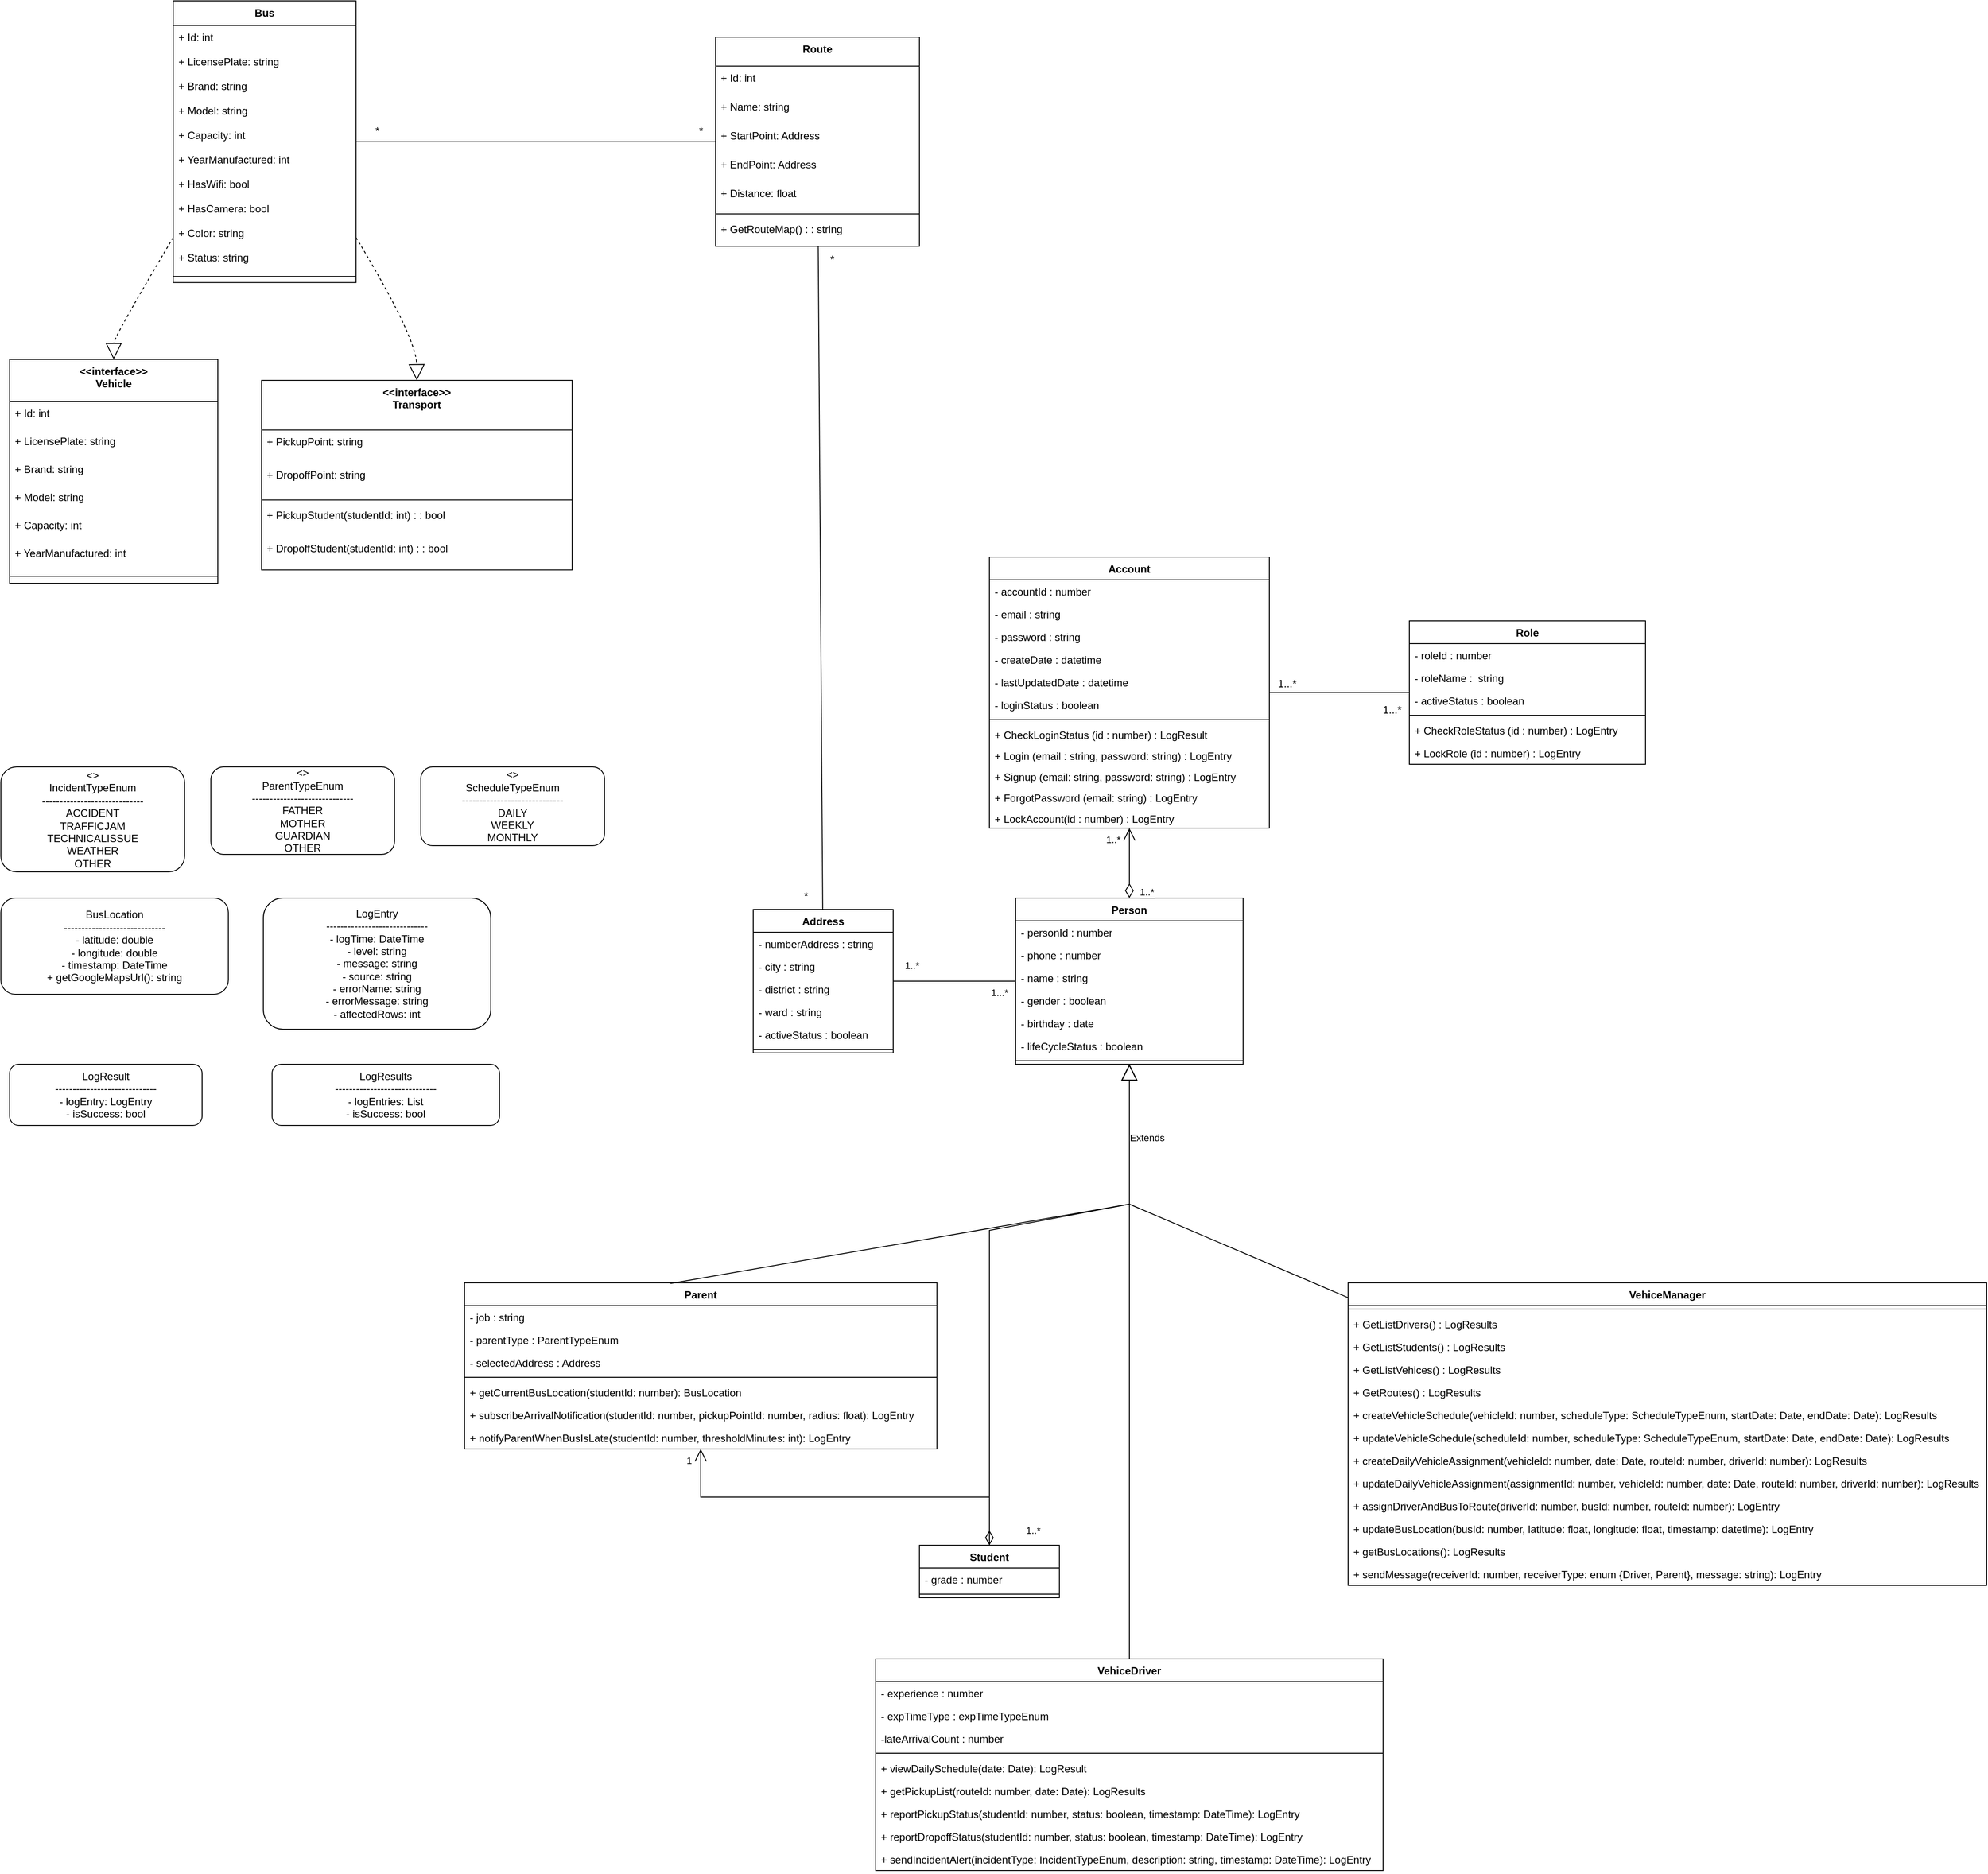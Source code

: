 <mxfile version="28.1.2">
  <diagram name="Page-1" id="UenkUTMgp4nRtJ9sle0r">
    <mxGraphModel dx="3281" dy="2568" grid="1" gridSize="10" guides="1" tooltips="1" connect="1" arrows="1" fold="1" page="1" pageScale="1" pageWidth="850" pageHeight="1100" math="0" shadow="0">
      <root>
        <mxCell id="0" />
        <mxCell id="1" parent="0" />
        <mxCell id="ZYyu86cMNYjdMdTjQygq-1" value="Account" style="swimlane;fontStyle=1;align=center;verticalAlign=top;childLayout=stackLayout;horizontal=1;startSize=26;horizontalStack=0;resizeParent=1;resizeParentMax=0;resizeLast=0;collapsible=1;marginBottom=0;whiteSpace=wrap;html=1;" vertex="1" parent="1">
          <mxGeometry x="440" y="-30" width="320" height="310" as="geometry" />
        </mxCell>
        <mxCell id="ZYyu86cMNYjdMdTjQygq-69" value="- accountId : number" style="text;strokeColor=none;fillColor=none;align=left;verticalAlign=top;spacingLeft=4;spacingRight=4;overflow=hidden;rotatable=0;points=[[0,0.5],[1,0.5]];portConstraint=eastwest;whiteSpace=wrap;html=1;" vertex="1" parent="ZYyu86cMNYjdMdTjQygq-1">
          <mxGeometry y="26" width="320" height="26" as="geometry" />
        </mxCell>
        <mxCell id="ZYyu86cMNYjdMdTjQygq-2" value="- email : string" style="text;strokeColor=none;fillColor=none;align=left;verticalAlign=top;spacingLeft=4;spacingRight=4;overflow=hidden;rotatable=0;points=[[0,0.5],[1,0.5]];portConstraint=eastwest;whiteSpace=wrap;html=1;" vertex="1" parent="ZYyu86cMNYjdMdTjQygq-1">
          <mxGeometry y="52" width="320" height="26" as="geometry" />
        </mxCell>
        <mxCell id="ZYyu86cMNYjdMdTjQygq-65" value="- password : string" style="text;strokeColor=none;fillColor=none;align=left;verticalAlign=top;spacingLeft=4;spacingRight=4;overflow=hidden;rotatable=0;points=[[0,0.5],[1,0.5]];portConstraint=eastwest;whiteSpace=wrap;html=1;" vertex="1" parent="ZYyu86cMNYjdMdTjQygq-1">
          <mxGeometry y="78" width="320" height="26" as="geometry" />
        </mxCell>
        <mxCell id="ZYyu86cMNYjdMdTjQygq-64" value="- createDate : datetime" style="text;strokeColor=none;fillColor=none;align=left;verticalAlign=top;spacingLeft=4;spacingRight=4;overflow=hidden;rotatable=0;points=[[0,0.5],[1,0.5]];portConstraint=eastwest;whiteSpace=wrap;html=1;" vertex="1" parent="ZYyu86cMNYjdMdTjQygq-1">
          <mxGeometry y="104" width="320" height="26" as="geometry" />
        </mxCell>
        <mxCell id="ZYyu86cMNYjdMdTjQygq-66" value="- lastUpdatedDate : datetime" style="text;strokeColor=none;fillColor=none;align=left;verticalAlign=top;spacingLeft=4;spacingRight=4;overflow=hidden;rotatable=0;points=[[0,0.5],[1,0.5]];portConstraint=eastwest;whiteSpace=wrap;html=1;" vertex="1" parent="ZYyu86cMNYjdMdTjQygq-1">
          <mxGeometry y="130" width="320" height="26" as="geometry" />
        </mxCell>
        <mxCell id="ZYyu86cMNYjdMdTjQygq-85" value="- loginStatus : boolean" style="text;strokeColor=none;fillColor=none;align=left;verticalAlign=top;spacingLeft=4;spacingRight=4;overflow=hidden;rotatable=0;points=[[0,0.5],[1,0.5]];portConstraint=eastwest;whiteSpace=wrap;html=1;" vertex="1" parent="ZYyu86cMNYjdMdTjQygq-1">
          <mxGeometry y="156" width="320" height="26" as="geometry" />
        </mxCell>
        <mxCell id="ZYyu86cMNYjdMdTjQygq-3" value="" style="line;strokeWidth=1;fillColor=none;align=left;verticalAlign=middle;spacingTop=-1;spacingLeft=3;spacingRight=3;rotatable=0;labelPosition=right;points=[];portConstraint=eastwest;strokeColor=inherit;" vertex="1" parent="ZYyu86cMNYjdMdTjQygq-1">
          <mxGeometry y="182" width="320" height="8" as="geometry" />
        </mxCell>
        <mxCell id="ZYyu86cMNYjdMdTjQygq-71" value="+ CheckLoginStatus (id : number) : LogResult" style="text;strokeColor=none;fillColor=none;align=left;verticalAlign=top;spacingLeft=4;spacingRight=4;overflow=hidden;rotatable=0;points=[[0,0.5],[1,0.5]];portConstraint=eastwest;whiteSpace=wrap;html=1;" vertex="1" parent="ZYyu86cMNYjdMdTjQygq-1">
          <mxGeometry y="190" width="320" height="24" as="geometry" />
        </mxCell>
        <mxCell id="ZYyu86cMNYjdMdTjQygq-89" value="+ Login (email : string, password: string) : LogEntry" style="text;strokeColor=none;fillColor=none;align=left;verticalAlign=top;spacingLeft=4;spacingRight=4;overflow=hidden;rotatable=0;points=[[0,0.5],[1,0.5]];portConstraint=eastwest;whiteSpace=wrap;html=1;" vertex="1" parent="ZYyu86cMNYjdMdTjQygq-1">
          <mxGeometry y="214" width="320" height="24" as="geometry" />
        </mxCell>
        <mxCell id="ZYyu86cMNYjdMdTjQygq-91" value="+ Signup (email: string, password: string) : LogEntry" style="text;strokeColor=none;fillColor=none;align=left;verticalAlign=top;spacingLeft=4;spacingRight=4;overflow=hidden;rotatable=0;points=[[0,0.5],[1,0.5]];portConstraint=eastwest;whiteSpace=wrap;html=1;" vertex="1" parent="ZYyu86cMNYjdMdTjQygq-1">
          <mxGeometry y="238" width="320" height="24" as="geometry" />
        </mxCell>
        <mxCell id="ZYyu86cMNYjdMdTjQygq-90" value="+ ForgotPassword (email: string) : LogEntry" style="text;strokeColor=none;fillColor=none;align=left;verticalAlign=top;spacingLeft=4;spacingRight=4;overflow=hidden;rotatable=0;points=[[0,0.5],[1,0.5]];portConstraint=eastwest;whiteSpace=wrap;html=1;" vertex="1" parent="ZYyu86cMNYjdMdTjQygq-1">
          <mxGeometry y="262" width="320" height="24" as="geometry" />
        </mxCell>
        <mxCell id="ZYyu86cMNYjdMdTjQygq-93" value="+ LockAccount(id : number) : LogEntry" style="text;strokeColor=none;fillColor=none;align=left;verticalAlign=top;spacingLeft=4;spacingRight=4;overflow=hidden;rotatable=0;points=[[0,0.5],[1,0.5]];portConstraint=eastwest;whiteSpace=wrap;html=1;" vertex="1" parent="ZYyu86cMNYjdMdTjQygq-1">
          <mxGeometry y="286" width="320" height="24" as="geometry" />
        </mxCell>
        <mxCell id="ZYyu86cMNYjdMdTjQygq-5" value="Person" style="swimlane;fontStyle=1;align=center;verticalAlign=top;childLayout=stackLayout;horizontal=1;startSize=26;horizontalStack=0;resizeParent=1;resizeParentMax=0;resizeLast=0;collapsible=1;marginBottom=0;whiteSpace=wrap;html=1;" vertex="1" parent="1">
          <mxGeometry x="470" y="360" width="260" height="190" as="geometry" />
        </mxCell>
        <mxCell id="ZYyu86cMNYjdMdTjQygq-6" value="- personId : number" style="text;strokeColor=none;fillColor=none;align=left;verticalAlign=top;spacingLeft=4;spacingRight=4;overflow=hidden;rotatable=0;points=[[0,0.5],[1,0.5]];portConstraint=eastwest;whiteSpace=wrap;html=1;" vertex="1" parent="ZYyu86cMNYjdMdTjQygq-5">
          <mxGeometry y="26" width="260" height="26" as="geometry" />
        </mxCell>
        <mxCell id="ZYyu86cMNYjdMdTjQygq-76" value="- phone : number" style="text;strokeColor=none;fillColor=none;align=left;verticalAlign=top;spacingLeft=4;spacingRight=4;overflow=hidden;rotatable=0;points=[[0,0.5],[1,0.5]];portConstraint=eastwest;whiteSpace=wrap;html=1;" vertex="1" parent="ZYyu86cMNYjdMdTjQygq-5">
          <mxGeometry y="52" width="260" height="26" as="geometry" />
        </mxCell>
        <mxCell id="ZYyu86cMNYjdMdTjQygq-75" value="- name : string" style="text;strokeColor=none;fillColor=none;align=left;verticalAlign=top;spacingLeft=4;spacingRight=4;overflow=hidden;rotatable=0;points=[[0,0.5],[1,0.5]];portConstraint=eastwest;whiteSpace=wrap;html=1;" vertex="1" parent="ZYyu86cMNYjdMdTjQygq-5">
          <mxGeometry y="78" width="260" height="26" as="geometry" />
        </mxCell>
        <mxCell id="ZYyu86cMNYjdMdTjQygq-73" value="- gender : boolean" style="text;strokeColor=none;fillColor=none;align=left;verticalAlign=top;spacingLeft=4;spacingRight=4;overflow=hidden;rotatable=0;points=[[0,0.5],[1,0.5]];portConstraint=eastwest;whiteSpace=wrap;html=1;" vertex="1" parent="ZYyu86cMNYjdMdTjQygq-5">
          <mxGeometry y="104" width="260" height="26" as="geometry" />
        </mxCell>
        <mxCell id="ZYyu86cMNYjdMdTjQygq-84" value="- birthday : date" style="text;strokeColor=none;fillColor=none;align=left;verticalAlign=top;spacingLeft=4;spacingRight=4;overflow=hidden;rotatable=0;points=[[0,0.5],[1,0.5]];portConstraint=eastwest;whiteSpace=wrap;html=1;" vertex="1" parent="ZYyu86cMNYjdMdTjQygq-5">
          <mxGeometry y="130" width="260" height="26" as="geometry" />
        </mxCell>
        <mxCell id="ZYyu86cMNYjdMdTjQygq-83" value="- lifeCycleStatus : boolean" style="text;strokeColor=none;fillColor=none;align=left;verticalAlign=top;spacingLeft=4;spacingRight=4;overflow=hidden;rotatable=0;points=[[0,0.5],[1,0.5]];portConstraint=eastwest;whiteSpace=wrap;html=1;" vertex="1" parent="ZYyu86cMNYjdMdTjQygq-5">
          <mxGeometry y="156" width="260" height="26" as="geometry" />
        </mxCell>
        <mxCell id="ZYyu86cMNYjdMdTjQygq-7" value="" style="line;strokeWidth=1;fillColor=none;align=left;verticalAlign=middle;spacingTop=-1;spacingLeft=3;spacingRight=3;rotatable=0;labelPosition=right;points=[];portConstraint=eastwest;strokeColor=inherit;" vertex="1" parent="ZYyu86cMNYjdMdTjQygq-5">
          <mxGeometry y="182" width="260" height="8" as="geometry" />
        </mxCell>
        <mxCell id="ZYyu86cMNYjdMdTjQygq-9" value="VehiceManager" style="swimlane;fontStyle=1;align=center;verticalAlign=top;childLayout=stackLayout;horizontal=1;startSize=26;horizontalStack=0;resizeParent=1;resizeParentMax=0;resizeLast=0;collapsible=1;marginBottom=0;whiteSpace=wrap;html=1;" vertex="1" parent="1">
          <mxGeometry x="850" y="800" width="730" height="346" as="geometry" />
        </mxCell>
        <mxCell id="ZYyu86cMNYjdMdTjQygq-11" value="" style="line;strokeWidth=1;fillColor=none;align=left;verticalAlign=middle;spacingTop=-1;spacingLeft=3;spacingRight=3;rotatable=0;labelPosition=right;points=[];portConstraint=eastwest;strokeColor=inherit;" vertex="1" parent="ZYyu86cMNYjdMdTjQygq-9">
          <mxGeometry y="26" width="730" height="8" as="geometry" />
        </mxCell>
        <mxCell id="ZYyu86cMNYjdMdTjQygq-150" value="+ GetListDrivers() : LogResults" style="text;strokeColor=none;fillColor=none;align=left;verticalAlign=top;spacingLeft=4;spacingRight=4;overflow=hidden;rotatable=0;points=[[0,0.5],[1,0.5]];portConstraint=eastwest;whiteSpace=wrap;html=1;" vertex="1" parent="ZYyu86cMNYjdMdTjQygq-9">
          <mxGeometry y="34" width="730" height="26" as="geometry" />
        </mxCell>
        <mxCell id="ZYyu86cMNYjdMdTjQygq-12" value="+ GetListStudents() : LogResults" style="text;strokeColor=none;fillColor=none;align=left;verticalAlign=top;spacingLeft=4;spacingRight=4;overflow=hidden;rotatable=0;points=[[0,0.5],[1,0.5]];portConstraint=eastwest;whiteSpace=wrap;html=1;" vertex="1" parent="ZYyu86cMNYjdMdTjQygq-9">
          <mxGeometry y="60" width="730" height="26" as="geometry" />
        </mxCell>
        <mxCell id="ZYyu86cMNYjdMdTjQygq-149" value="+ GetListVehices() : LogResults" style="text;strokeColor=none;fillColor=none;align=left;verticalAlign=top;spacingLeft=4;spacingRight=4;overflow=hidden;rotatable=0;points=[[0,0.5],[1,0.5]];portConstraint=eastwest;whiteSpace=wrap;html=1;" vertex="1" parent="ZYyu86cMNYjdMdTjQygq-9">
          <mxGeometry y="86" width="730" height="26" as="geometry" />
        </mxCell>
        <mxCell id="ZYyu86cMNYjdMdTjQygq-148" value="+ GetRoutes() : LogResults" style="text;strokeColor=none;fillColor=none;align=left;verticalAlign=top;spacingLeft=4;spacingRight=4;overflow=hidden;rotatable=0;points=[[0,0.5],[1,0.5]];portConstraint=eastwest;whiteSpace=wrap;html=1;" vertex="1" parent="ZYyu86cMNYjdMdTjQygq-9">
          <mxGeometry y="112" width="730" height="26" as="geometry" />
        </mxCell>
        <mxCell id="ZYyu86cMNYjdMdTjQygq-147" value="+ createVehicleSchedule(vehicleId: number, scheduleType: ScheduleTypeEnum, startDate: Date, endDate: Date): LogResults" style="text;strokeColor=none;fillColor=none;align=left;verticalAlign=top;spacingLeft=4;spacingRight=4;overflow=hidden;rotatable=0;points=[[0,0.5],[1,0.5]];portConstraint=eastwest;whiteSpace=wrap;html=1;" vertex="1" parent="ZYyu86cMNYjdMdTjQygq-9">
          <mxGeometry y="138" width="730" height="26" as="geometry" />
        </mxCell>
        <mxCell id="ZYyu86cMNYjdMdTjQygq-146" value="+ updateVehicleSchedule(scheduleId: number, scheduleType: ScheduleTypeEnum, startDate: Date, endDate: Date): LogResults" style="text;strokeColor=none;fillColor=none;align=left;verticalAlign=top;spacingLeft=4;spacingRight=4;overflow=hidden;rotatable=0;points=[[0,0.5],[1,0.5]];portConstraint=eastwest;whiteSpace=wrap;html=1;" vertex="1" parent="ZYyu86cMNYjdMdTjQygq-9">
          <mxGeometry y="164" width="730" height="26" as="geometry" />
        </mxCell>
        <mxCell id="ZYyu86cMNYjdMdTjQygq-160" value="+ createDailyVehicleAssignment(vehicleId: number, date: Date, routeId: number, driverId: number): LogResults" style="text;strokeColor=none;fillColor=none;align=left;verticalAlign=top;spacingLeft=4;spacingRight=4;overflow=hidden;rotatable=0;points=[[0,0.5],[1,0.5]];portConstraint=eastwest;whiteSpace=wrap;html=1;" vertex="1" parent="ZYyu86cMNYjdMdTjQygq-9">
          <mxGeometry y="190" width="730" height="26" as="geometry" />
        </mxCell>
        <mxCell id="ZYyu86cMNYjdMdTjQygq-159" value="+ updateDailyVehicleAssignment(assignmentId: number, vehicleId: number, date: Date, routeId: number, driverId: number): LogResults" style="text;strokeColor=none;fillColor=none;align=left;verticalAlign=top;spacingLeft=4;spacingRight=4;overflow=hidden;rotatable=0;points=[[0,0.5],[1,0.5]];portConstraint=eastwest;whiteSpace=wrap;html=1;" vertex="1" parent="ZYyu86cMNYjdMdTjQygq-9">
          <mxGeometry y="216" width="730" height="26" as="geometry" />
        </mxCell>
        <mxCell id="ZYyu86cMNYjdMdTjQygq-145" value="+ assignDriverAndBusToRoute(driverId: number, busId: number, routeId: number): LogEntry" style="text;strokeColor=none;fillColor=none;align=left;verticalAlign=top;spacingLeft=4;spacingRight=4;overflow=hidden;rotatable=0;points=[[0,0.5],[1,0.5]];portConstraint=eastwest;whiteSpace=wrap;html=1;" vertex="1" parent="ZYyu86cMNYjdMdTjQygq-9">
          <mxGeometry y="242" width="730" height="26" as="geometry" />
        </mxCell>
        <mxCell id="ZYyu86cMNYjdMdTjQygq-144" value="+ updateBusLocation(busId: number, latitude: float, longitude: float, timestamp: datetime): LogEntry" style="text;strokeColor=none;fillColor=none;align=left;verticalAlign=top;spacingLeft=4;spacingRight=4;overflow=hidden;rotatable=0;points=[[0,0.5],[1,0.5]];portConstraint=eastwest;whiteSpace=wrap;html=1;" vertex="1" parent="ZYyu86cMNYjdMdTjQygq-9">
          <mxGeometry y="268" width="730" height="26" as="geometry" />
        </mxCell>
        <mxCell id="ZYyu86cMNYjdMdTjQygq-143" value="+ getBusLocations(): LogResults" style="text;strokeColor=none;fillColor=none;align=left;verticalAlign=top;spacingLeft=4;spacingRight=4;overflow=hidden;rotatable=0;points=[[0,0.5],[1,0.5]];portConstraint=eastwest;whiteSpace=wrap;html=1;" vertex="1" parent="ZYyu86cMNYjdMdTjQygq-9">
          <mxGeometry y="294" width="730" height="26" as="geometry" />
        </mxCell>
        <mxCell id="ZYyu86cMNYjdMdTjQygq-142" value="+ sendMessage(receiverId: number, receiverType: enum {Driver, Parent}, message: string): LogEntry" style="text;strokeColor=none;fillColor=none;align=left;verticalAlign=top;spacingLeft=4;spacingRight=4;overflow=hidden;rotatable=0;points=[[0,0.5],[1,0.5]];portConstraint=eastwest;whiteSpace=wrap;html=1;" vertex="1" parent="ZYyu86cMNYjdMdTjQygq-9">
          <mxGeometry y="320" width="730" height="26" as="geometry" />
        </mxCell>
        <mxCell id="ZYyu86cMNYjdMdTjQygq-13" value="VehiceDriver" style="swimlane;fontStyle=1;align=center;verticalAlign=top;childLayout=stackLayout;horizontal=1;startSize=26;horizontalStack=0;resizeParent=1;resizeParentMax=0;resizeLast=0;collapsible=1;marginBottom=0;whiteSpace=wrap;html=1;" vertex="1" parent="1">
          <mxGeometry x="310" y="1230" width="580" height="242" as="geometry" />
        </mxCell>
        <mxCell id="ZYyu86cMNYjdMdTjQygq-14" value="- experience : number" style="text;strokeColor=none;fillColor=none;align=left;verticalAlign=top;spacingLeft=4;spacingRight=4;overflow=hidden;rotatable=0;points=[[0,0.5],[1,0.5]];portConstraint=eastwest;whiteSpace=wrap;html=1;" vertex="1" parent="ZYyu86cMNYjdMdTjQygq-13">
          <mxGeometry y="26" width="580" height="26" as="geometry" />
        </mxCell>
        <mxCell id="ZYyu86cMNYjdMdTjQygq-153" value="- expTimeType : expTimeTypeEnum" style="text;strokeColor=none;fillColor=none;align=left;verticalAlign=top;spacingLeft=4;spacingRight=4;overflow=hidden;rotatable=0;points=[[0,0.5],[1,0.5]];portConstraint=eastwest;whiteSpace=wrap;html=1;" vertex="1" parent="ZYyu86cMNYjdMdTjQygq-13">
          <mxGeometry y="52" width="580" height="26" as="geometry" />
        </mxCell>
        <mxCell id="ZYyu86cMNYjdMdTjQygq-154" value="-lateArrivalCount : number&amp;nbsp;" style="text;strokeColor=none;fillColor=none;align=left;verticalAlign=top;spacingLeft=4;spacingRight=4;overflow=hidden;rotatable=0;points=[[0,0.5],[1,0.5]];portConstraint=eastwest;whiteSpace=wrap;html=1;" vertex="1" parent="ZYyu86cMNYjdMdTjQygq-13">
          <mxGeometry y="78" width="580" height="26" as="geometry" />
        </mxCell>
        <mxCell id="ZYyu86cMNYjdMdTjQygq-15" value="" style="line;strokeWidth=1;fillColor=none;align=left;verticalAlign=middle;spacingTop=-1;spacingLeft=3;spacingRight=3;rotatable=0;labelPosition=right;points=[];portConstraint=eastwest;strokeColor=inherit;" vertex="1" parent="ZYyu86cMNYjdMdTjQygq-13">
          <mxGeometry y="104" width="580" height="8" as="geometry" />
        </mxCell>
        <mxCell id="ZYyu86cMNYjdMdTjQygq-16" value="+ viewDailySchedule(date: Date): LogResult" style="text;strokeColor=none;fillColor=none;align=left;verticalAlign=top;spacingLeft=4;spacingRight=4;overflow=hidden;rotatable=0;points=[[0,0.5],[1,0.5]];portConstraint=eastwest;whiteSpace=wrap;html=1;" vertex="1" parent="ZYyu86cMNYjdMdTjQygq-13">
          <mxGeometry y="112" width="580" height="26" as="geometry" />
        </mxCell>
        <mxCell id="ZYyu86cMNYjdMdTjQygq-158" value="+ getPickupList(routeId: number, date: Date): LogResults" style="text;strokeColor=none;fillColor=none;align=left;verticalAlign=top;spacingLeft=4;spacingRight=4;overflow=hidden;rotatable=0;points=[[0,0.5],[1,0.5]];portConstraint=eastwest;whiteSpace=wrap;html=1;" vertex="1" parent="ZYyu86cMNYjdMdTjQygq-13">
          <mxGeometry y="138" width="580" height="26" as="geometry" />
        </mxCell>
        <mxCell id="ZYyu86cMNYjdMdTjQygq-157" value="+ reportPickupStatus(studentId: number, status: boolean, timestamp: DateTime): LogEntry" style="text;strokeColor=none;fillColor=none;align=left;verticalAlign=top;spacingLeft=4;spacingRight=4;overflow=hidden;rotatable=0;points=[[0,0.5],[1,0.5]];portConstraint=eastwest;whiteSpace=wrap;html=1;" vertex="1" parent="ZYyu86cMNYjdMdTjQygq-13">
          <mxGeometry y="164" width="580" height="26" as="geometry" />
        </mxCell>
        <mxCell id="ZYyu86cMNYjdMdTjQygq-156" value="+ reportDropoffStatus(studentId: number, status: boolean, timestamp: DateTime): LogEntry" style="text;strokeColor=none;fillColor=none;align=left;verticalAlign=top;spacingLeft=4;spacingRight=4;overflow=hidden;rotatable=0;points=[[0,0.5],[1,0.5]];portConstraint=eastwest;whiteSpace=wrap;html=1;" vertex="1" parent="ZYyu86cMNYjdMdTjQygq-13">
          <mxGeometry y="190" width="580" height="26" as="geometry" />
        </mxCell>
        <mxCell id="ZYyu86cMNYjdMdTjQygq-163" value="+ sendIncidentAlert(incidentType: IncidentTypeEnum, description: string, timestamp: DateTime): LogEntry" style="text;strokeColor=none;fillColor=none;align=left;verticalAlign=top;spacingLeft=4;spacingRight=4;overflow=hidden;rotatable=0;points=[[0,0.5],[1,0.5]];portConstraint=eastwest;whiteSpace=wrap;html=1;" vertex="1" parent="ZYyu86cMNYjdMdTjQygq-13">
          <mxGeometry y="216" width="580" height="26" as="geometry" />
        </mxCell>
        <mxCell id="ZYyu86cMNYjdMdTjQygq-17" value="Parent" style="swimlane;fontStyle=1;align=center;verticalAlign=top;childLayout=stackLayout;horizontal=1;startSize=26;horizontalStack=0;resizeParent=1;resizeParentMax=0;resizeLast=0;collapsible=1;marginBottom=0;whiteSpace=wrap;html=1;" vertex="1" parent="1">
          <mxGeometry x="-160" y="800" width="540" height="190" as="geometry" />
        </mxCell>
        <mxCell id="ZYyu86cMNYjdMdTjQygq-18" value="- job : string" style="text;strokeColor=none;fillColor=none;align=left;verticalAlign=top;spacingLeft=4;spacingRight=4;overflow=hidden;rotatable=0;points=[[0,0.5],[1,0.5]];portConstraint=eastwest;whiteSpace=wrap;html=1;" vertex="1" parent="ZYyu86cMNYjdMdTjQygq-17">
          <mxGeometry y="26" width="540" height="26" as="geometry" />
        </mxCell>
        <mxCell id="ZYyu86cMNYjdMdTjQygq-140" value="- parentType : ParentTypeEnum" style="text;strokeColor=none;fillColor=none;align=left;verticalAlign=top;spacingLeft=4;spacingRight=4;overflow=hidden;rotatable=0;points=[[0,0.5],[1,0.5]];portConstraint=eastwest;whiteSpace=wrap;html=1;" vertex="1" parent="ZYyu86cMNYjdMdTjQygq-17">
          <mxGeometry y="52" width="540" height="26" as="geometry" />
        </mxCell>
        <mxCell id="ZYyu86cMNYjdMdTjQygq-141" value="- selectedAddress : Address" style="text;strokeColor=none;fillColor=none;align=left;verticalAlign=top;spacingLeft=4;spacingRight=4;overflow=hidden;rotatable=0;points=[[0,0.5],[1,0.5]];portConstraint=eastwest;whiteSpace=wrap;html=1;" vertex="1" parent="ZYyu86cMNYjdMdTjQygq-17">
          <mxGeometry y="78" width="540" height="26" as="geometry" />
        </mxCell>
        <mxCell id="ZYyu86cMNYjdMdTjQygq-19" value="" style="line;strokeWidth=1;fillColor=none;align=left;verticalAlign=middle;spacingTop=-1;spacingLeft=3;spacingRight=3;rotatable=0;labelPosition=right;points=[];portConstraint=eastwest;strokeColor=inherit;" vertex="1" parent="ZYyu86cMNYjdMdTjQygq-17">
          <mxGeometry y="104" width="540" height="8" as="geometry" />
        </mxCell>
        <mxCell id="ZYyu86cMNYjdMdTjQygq-20" value="+ getCurrentBusLocation(studentId: number): BusLocation" style="text;strokeColor=none;fillColor=none;align=left;verticalAlign=top;spacingLeft=4;spacingRight=4;overflow=hidden;rotatable=0;points=[[0,0.5],[1,0.5]];portConstraint=eastwest;whiteSpace=wrap;html=1;" vertex="1" parent="ZYyu86cMNYjdMdTjQygq-17">
          <mxGeometry y="112" width="540" height="26" as="geometry" />
        </mxCell>
        <mxCell id="ZYyu86cMNYjdMdTjQygq-165" value="+ subscribeArrivalNotification(studentId: number, pickupPointId: number, radius: float): LogEntry" style="text;strokeColor=none;fillColor=none;align=left;verticalAlign=top;spacingLeft=4;spacingRight=4;overflow=hidden;rotatable=0;points=[[0,0.5],[1,0.5]];portConstraint=eastwest;whiteSpace=wrap;html=1;" vertex="1" parent="ZYyu86cMNYjdMdTjQygq-17">
          <mxGeometry y="138" width="540" height="26" as="geometry" />
        </mxCell>
        <mxCell id="ZYyu86cMNYjdMdTjQygq-164" value="+ notifyParentWhenBusIsLate(studentId: number, thresholdMinutes: int): LogEntry" style="text;strokeColor=none;fillColor=none;align=left;verticalAlign=top;spacingLeft=4;spacingRight=4;overflow=hidden;rotatable=0;points=[[0,0.5],[1,0.5]];portConstraint=eastwest;whiteSpace=wrap;html=1;" vertex="1" parent="ZYyu86cMNYjdMdTjQygq-17">
          <mxGeometry y="164" width="540" height="26" as="geometry" />
        </mxCell>
        <mxCell id="ZYyu86cMNYjdMdTjQygq-60" value="Student" style="swimlane;fontStyle=1;align=center;verticalAlign=top;childLayout=stackLayout;horizontal=1;startSize=26;horizontalStack=0;resizeParent=1;resizeParentMax=0;resizeLast=0;collapsible=1;marginBottom=0;whiteSpace=wrap;html=1;" vertex="1" parent="1">
          <mxGeometry x="360" y="1100" width="160" height="60" as="geometry" />
        </mxCell>
        <mxCell id="ZYyu86cMNYjdMdTjQygq-61" value="- grade : number" style="text;strokeColor=none;fillColor=none;align=left;verticalAlign=top;spacingLeft=4;spacingRight=4;overflow=hidden;rotatable=0;points=[[0,0.5],[1,0.5]];portConstraint=eastwest;whiteSpace=wrap;html=1;" vertex="1" parent="ZYyu86cMNYjdMdTjQygq-60">
          <mxGeometry y="26" width="160" height="26" as="geometry" />
        </mxCell>
        <mxCell id="ZYyu86cMNYjdMdTjQygq-62" value="" style="line;strokeWidth=1;fillColor=none;align=left;verticalAlign=middle;spacingTop=-1;spacingLeft=3;spacingRight=3;rotatable=0;labelPosition=right;points=[];portConstraint=eastwest;strokeColor=inherit;" vertex="1" parent="ZYyu86cMNYjdMdTjQygq-60">
          <mxGeometry y="52" width="160" height="8" as="geometry" />
        </mxCell>
        <mxCell id="ZYyu86cMNYjdMdTjQygq-79" value="Address" style="swimlane;fontStyle=1;align=center;verticalAlign=top;childLayout=stackLayout;horizontal=1;startSize=26;horizontalStack=0;resizeParent=1;resizeParentMax=0;resizeLast=0;collapsible=1;marginBottom=0;whiteSpace=wrap;html=1;" vertex="1" parent="1">
          <mxGeometry x="170" y="373" width="160" height="164" as="geometry" />
        </mxCell>
        <mxCell id="ZYyu86cMNYjdMdTjQygq-80" value="- numberAddress : string" style="text;strokeColor=none;fillColor=none;align=left;verticalAlign=top;spacingLeft=4;spacingRight=4;overflow=hidden;rotatable=0;points=[[0,0.5],[1,0.5]];portConstraint=eastwest;whiteSpace=wrap;html=1;" vertex="1" parent="ZYyu86cMNYjdMdTjQygq-79">
          <mxGeometry y="26" width="160" height="26" as="geometry" />
        </mxCell>
        <mxCell id="ZYyu86cMNYjdMdTjQygq-121" value="- city : string" style="text;strokeColor=none;fillColor=none;align=left;verticalAlign=top;spacingLeft=4;spacingRight=4;overflow=hidden;rotatable=0;points=[[0,0.5],[1,0.5]];portConstraint=eastwest;whiteSpace=wrap;html=1;" vertex="1" parent="ZYyu86cMNYjdMdTjQygq-79">
          <mxGeometry y="52" width="160" height="26" as="geometry" />
        </mxCell>
        <mxCell id="ZYyu86cMNYjdMdTjQygq-120" value="- district : string" style="text;strokeColor=none;fillColor=none;align=left;verticalAlign=top;spacingLeft=4;spacingRight=4;overflow=hidden;rotatable=0;points=[[0,0.5],[1,0.5]];portConstraint=eastwest;whiteSpace=wrap;html=1;" vertex="1" parent="ZYyu86cMNYjdMdTjQygq-79">
          <mxGeometry y="78" width="160" height="26" as="geometry" />
        </mxCell>
        <mxCell id="ZYyu86cMNYjdMdTjQygq-119" value="- ward : string" style="text;strokeColor=none;fillColor=none;align=left;verticalAlign=top;spacingLeft=4;spacingRight=4;overflow=hidden;rotatable=0;points=[[0,0.5],[1,0.5]];portConstraint=eastwest;whiteSpace=wrap;html=1;" vertex="1" parent="ZYyu86cMNYjdMdTjQygq-79">
          <mxGeometry y="104" width="160" height="26" as="geometry" />
        </mxCell>
        <mxCell id="ZYyu86cMNYjdMdTjQygq-122" value="- activeStatus : boolean" style="text;strokeColor=none;fillColor=none;align=left;verticalAlign=top;spacingLeft=4;spacingRight=4;overflow=hidden;rotatable=0;points=[[0,0.5],[1,0.5]];portConstraint=eastwest;whiteSpace=wrap;html=1;" vertex="1" parent="ZYyu86cMNYjdMdTjQygq-79">
          <mxGeometry y="130" width="160" height="26" as="geometry" />
        </mxCell>
        <mxCell id="ZYyu86cMNYjdMdTjQygq-81" value="" style="line;strokeWidth=1;fillColor=none;align=left;verticalAlign=middle;spacingTop=-1;spacingLeft=3;spacingRight=3;rotatable=0;labelPosition=right;points=[];portConstraint=eastwest;strokeColor=inherit;" vertex="1" parent="ZYyu86cMNYjdMdTjQygq-79">
          <mxGeometry y="156" width="160" height="8" as="geometry" />
        </mxCell>
        <mxCell id="ZYyu86cMNYjdMdTjQygq-96" value="Role" style="swimlane;fontStyle=1;align=center;verticalAlign=top;childLayout=stackLayout;horizontal=1;startSize=26;horizontalStack=0;resizeParent=1;resizeParentMax=0;resizeLast=0;collapsible=1;marginBottom=0;whiteSpace=wrap;html=1;" vertex="1" parent="1">
          <mxGeometry x="920" y="43" width="270" height="164" as="geometry" />
        </mxCell>
        <mxCell id="ZYyu86cMNYjdMdTjQygq-97" value="- roleId : number" style="text;strokeColor=none;fillColor=none;align=left;verticalAlign=top;spacingLeft=4;spacingRight=4;overflow=hidden;rotatable=0;points=[[0,0.5],[1,0.5]];portConstraint=eastwest;whiteSpace=wrap;html=1;" vertex="1" parent="ZYyu86cMNYjdMdTjQygq-96">
          <mxGeometry y="26" width="270" height="26" as="geometry" />
        </mxCell>
        <mxCell id="ZYyu86cMNYjdMdTjQygq-108" value="- roleName :&amp;nbsp; string" style="text;strokeColor=none;fillColor=none;align=left;verticalAlign=top;spacingLeft=4;spacingRight=4;overflow=hidden;rotatable=0;points=[[0,0.5],[1,0.5]];portConstraint=eastwest;whiteSpace=wrap;html=1;" vertex="1" parent="ZYyu86cMNYjdMdTjQygq-96">
          <mxGeometry y="52" width="270" height="26" as="geometry" />
        </mxCell>
        <mxCell id="ZYyu86cMNYjdMdTjQygq-109" value="- activeStatus : boolean" style="text;strokeColor=none;fillColor=none;align=left;verticalAlign=top;spacingLeft=4;spacingRight=4;overflow=hidden;rotatable=0;points=[[0,0.5],[1,0.5]];portConstraint=eastwest;whiteSpace=wrap;html=1;" vertex="1" parent="ZYyu86cMNYjdMdTjQygq-96">
          <mxGeometry y="78" width="270" height="26" as="geometry" />
        </mxCell>
        <mxCell id="ZYyu86cMNYjdMdTjQygq-98" value="" style="line;strokeWidth=1;fillColor=none;align=left;verticalAlign=middle;spacingTop=-1;spacingLeft=3;spacingRight=3;rotatable=0;labelPosition=right;points=[];portConstraint=eastwest;strokeColor=inherit;" vertex="1" parent="ZYyu86cMNYjdMdTjQygq-96">
          <mxGeometry y="104" width="270" height="8" as="geometry" />
        </mxCell>
        <mxCell id="ZYyu86cMNYjdMdTjQygq-99" value="+ CheckRoleStatus (id : number) : LogEntry" style="text;strokeColor=none;fillColor=none;align=left;verticalAlign=top;spacingLeft=4;spacingRight=4;overflow=hidden;rotatable=0;points=[[0,0.5],[1,0.5]];portConstraint=eastwest;whiteSpace=wrap;html=1;" vertex="1" parent="ZYyu86cMNYjdMdTjQygq-96">
          <mxGeometry y="112" width="270" height="26" as="geometry" />
        </mxCell>
        <mxCell id="ZYyu86cMNYjdMdTjQygq-110" value="+ LockRole (id : number) : LogEntry" style="text;strokeColor=none;fillColor=none;align=left;verticalAlign=top;spacingLeft=4;spacingRight=4;overflow=hidden;rotatable=0;points=[[0,0.5],[1,0.5]];portConstraint=eastwest;whiteSpace=wrap;html=1;" vertex="1" parent="ZYyu86cMNYjdMdTjQygq-96">
          <mxGeometry y="138" width="270" height="26" as="geometry" />
        </mxCell>
        <mxCell id="ZYyu86cMNYjdMdTjQygq-116" value="" style="endArrow=none;html=1;rounded=0;" edge="1" parent="1" source="ZYyu86cMNYjdMdTjQygq-1" target="ZYyu86cMNYjdMdTjQygq-96">
          <mxGeometry width="50" height="50" relative="1" as="geometry">
            <mxPoint x="850" y="290" as="sourcePoint" />
            <mxPoint x="900" y="240" as="targetPoint" />
          </mxGeometry>
        </mxCell>
        <mxCell id="ZYyu86cMNYjdMdTjQygq-117" value="1...*" style="text;html=1;align=center;verticalAlign=middle;resizable=0;points=[];autosize=1;strokeColor=none;fillColor=none;" vertex="1" parent="1">
          <mxGeometry x="760" y="100" width="40" height="30" as="geometry" />
        </mxCell>
        <mxCell id="ZYyu86cMNYjdMdTjQygq-118" value="1...*" style="text;html=1;align=center;verticalAlign=middle;resizable=0;points=[];autosize=1;strokeColor=none;fillColor=none;" vertex="1" parent="1">
          <mxGeometry x="880" y="130" width="40" height="30" as="geometry" />
        </mxCell>
        <mxCell id="ZYyu86cMNYjdMdTjQygq-123" value="" style="endArrow=open;html=1;endSize=12;startArrow=diamondThin;startSize=14;startFill=0;edgeStyle=orthogonalEdgeStyle;rounded=0;" edge="1" parent="1" source="ZYyu86cMNYjdMdTjQygq-5" target="ZYyu86cMNYjdMdTjQygq-1">
          <mxGeometry relative="1" as="geometry">
            <mxPoint x="570" y="680" as="sourcePoint" />
            <mxPoint x="730" y="680" as="targetPoint" />
          </mxGeometry>
        </mxCell>
        <mxCell id="ZYyu86cMNYjdMdTjQygq-124" value="1..*" style="edgeLabel;resizable=0;html=1;align=left;verticalAlign=top;" connectable="0" vertex="1" parent="ZYyu86cMNYjdMdTjQygq-123">
          <mxGeometry x="-1" relative="1" as="geometry">
            <mxPoint x="10" y="-20" as="offset" />
          </mxGeometry>
        </mxCell>
        <mxCell id="ZYyu86cMNYjdMdTjQygq-125" value="1..*" style="edgeLabel;resizable=0;html=1;align=right;verticalAlign=top;" connectable="0" vertex="1" parent="ZYyu86cMNYjdMdTjQygq-123">
          <mxGeometry x="1" relative="1" as="geometry">
            <mxPoint x="-10" as="offset" />
          </mxGeometry>
        </mxCell>
        <mxCell id="ZYyu86cMNYjdMdTjQygq-126" value="" style="endArrow=none;html=1;endSize=12;startArrow=none;startSize=14;startFill=0;edgeStyle=orthogonalEdgeStyle;rounded=0;endFill=0;" edge="1" parent="1" source="ZYyu86cMNYjdMdTjQygq-5" target="ZYyu86cMNYjdMdTjQygq-79">
          <mxGeometry x="0.053" y="-89" relative="1" as="geometry">
            <mxPoint x="770" y="490" as="sourcePoint" />
            <mxPoint x="930" y="490" as="targetPoint" />
            <mxPoint as="offset" />
          </mxGeometry>
        </mxCell>
        <mxCell id="ZYyu86cMNYjdMdTjQygq-127" value="1...*" style="edgeLabel;resizable=0;html=1;align=left;verticalAlign=top;" connectable="0" vertex="1" parent="ZYyu86cMNYjdMdTjQygq-126">
          <mxGeometry x="-1" relative="1" as="geometry">
            <mxPoint x="-30" as="offset" />
          </mxGeometry>
        </mxCell>
        <mxCell id="ZYyu86cMNYjdMdTjQygq-128" value="1..*" style="edgeLabel;resizable=0;html=1;align=right;verticalAlign=top;" connectable="0" vertex="1" parent="ZYyu86cMNYjdMdTjQygq-126">
          <mxGeometry x="1" relative="1" as="geometry">
            <mxPoint x="30" y="-31" as="offset" />
          </mxGeometry>
        </mxCell>
        <mxCell id="ZYyu86cMNYjdMdTjQygq-129" value="" style="endArrow=block;endSize=16;endFill=0;html=1;rounded=0;exitX=0.436;exitY=0.004;exitDx=0;exitDy=0;exitPerimeter=0;" edge="1" parent="1" source="ZYyu86cMNYjdMdTjQygq-17" target="ZYyu86cMNYjdMdTjQygq-5">
          <mxGeometry width="160" relative="1" as="geometry">
            <mxPoint x="310" y="730" as="sourcePoint" />
            <mxPoint x="470" y="730" as="targetPoint" />
            <Array as="points">
              <mxPoint x="600" y="710" />
            </Array>
          </mxGeometry>
        </mxCell>
        <mxCell id="ZYyu86cMNYjdMdTjQygq-130" value="Extends" style="endArrow=block;endSize=16;endFill=0;html=1;rounded=0;" edge="1" parent="1" source="ZYyu86cMNYjdMdTjQygq-9" target="ZYyu86cMNYjdMdTjQygq-5">
          <mxGeometry x="0.609" y="-20" width="160" relative="1" as="geometry">
            <mxPoint x="410" y="970" as="sourcePoint" />
            <mxPoint x="570" y="970" as="targetPoint" />
            <Array as="points">
              <mxPoint x="600" y="710" />
            </Array>
            <mxPoint as="offset" />
          </mxGeometry>
        </mxCell>
        <mxCell id="ZYyu86cMNYjdMdTjQygq-131" value="" style="endArrow=block;endSize=16;endFill=0;html=1;rounded=0;" edge="1" parent="1" source="ZYyu86cMNYjdMdTjQygq-13" target="ZYyu86cMNYjdMdTjQygq-5">
          <mxGeometry width="160" relative="1" as="geometry">
            <mxPoint x="890" y="770" as="sourcePoint" />
            <mxPoint x="880" y="940" as="targetPoint" />
            <Array as="points">
              <mxPoint x="600" y="710" />
            </Array>
          </mxGeometry>
        </mxCell>
        <mxCell id="ZYyu86cMNYjdMdTjQygq-134" value="" style="endArrow=block;endSize=16;endFill=0;html=1;rounded=0;" edge="1" parent="1" source="ZYyu86cMNYjdMdTjQygq-60" target="ZYyu86cMNYjdMdTjQygq-5">
          <mxGeometry width="160" relative="1" as="geometry">
            <mxPoint x="350" y="990" as="sourcePoint" />
            <mxPoint x="510" y="990" as="targetPoint" />
            <Array as="points">
              <mxPoint x="440" y="740" />
              <mxPoint x="600" y="710" />
            </Array>
          </mxGeometry>
        </mxCell>
        <mxCell id="ZYyu86cMNYjdMdTjQygq-137" value="" style="endArrow=open;html=1;endSize=12;startArrow=diamondThin;startSize=14;startFill=0;edgeStyle=orthogonalEdgeStyle;rounded=0;" edge="1" parent="1" source="ZYyu86cMNYjdMdTjQygq-60" target="ZYyu86cMNYjdMdTjQygq-17">
          <mxGeometry relative="1" as="geometry">
            <mxPoint x="-40" y="1010" as="sourcePoint" />
            <mxPoint x="120" y="1010" as="targetPoint" />
          </mxGeometry>
        </mxCell>
        <mxCell id="ZYyu86cMNYjdMdTjQygq-138" value="1..*" style="edgeLabel;resizable=0;html=1;align=left;verticalAlign=top;" connectable="0" vertex="1" parent="ZYyu86cMNYjdMdTjQygq-137">
          <mxGeometry x="-1" relative="1" as="geometry">
            <mxPoint x="40" y="-30" as="offset" />
          </mxGeometry>
        </mxCell>
        <mxCell id="ZYyu86cMNYjdMdTjQygq-139" value="1" style="edgeLabel;resizable=0;html=1;align=right;verticalAlign=top;" connectable="0" vertex="1" parent="ZYyu86cMNYjdMdTjQygq-137">
          <mxGeometry x="1" relative="1" as="geometry">
            <mxPoint x="-10" as="offset" />
          </mxGeometry>
        </mxCell>
        <mxCell id="ZYyu86cMNYjdMdTjQygq-178" value="&lt;&lt;enumeration&gt;&gt;&#xa;IncidentTypeEnum&#xa;-----------------------------&#xa;ACCIDENT&#xa;TRAFFICJAM&#xa;TECHNICALISSUE&#xa;WEATHER&#xa;OTHER" style="rounded=1;whiteSpace=wrap;html=1;" vertex="1" parent="1">
          <mxGeometry x="-690" y="210" width="210" height="120" as="geometry" />
        </mxCell>
        <mxCell id="ZYyu86cMNYjdMdTjQygq-179" value="&lt;&lt;enumeration&gt;&gt;&#xa;ParentTypeEnum&#xa;-----------------------------&#xa;FATHER&#xa;MOTHER&#xa;GUARDIAN&#xa;OTHER" style="rounded=1;whiteSpace=wrap;html=1;" vertex="1" parent="1">
          <mxGeometry x="-450" y="210" width="210" height="100" as="geometry" />
        </mxCell>
        <mxCell id="ZYyu86cMNYjdMdTjQygq-180" value="&lt;&lt;enumeration&gt;&gt;&#xa;ScheduleTypeEnum&#xa;-----------------------------&#xa;DAILY&#xa;WEEKLY&#xa;MONTHLY" style="rounded=1;whiteSpace=wrap;html=1;" vertex="1" parent="1">
          <mxGeometry x="-210" y="210" width="210" height="90" as="geometry" />
        </mxCell>
        <mxCell id="ZYyu86cMNYjdMdTjQygq-181" value="BusLocation&#xa;-----------------------------&#xa;- latitude: double&#xa;- longitude: double&#xa;- timestamp: DateTime&#xa;+ getGoogleMapsUrl(): string" style="rounded=1;whiteSpace=wrap;html=1;" vertex="1" parent="1">
          <mxGeometry x="-690" y="360" width="260" height="110" as="geometry" />
        </mxCell>
        <mxCell id="ZYyu86cMNYjdMdTjQygq-182" value="LogEntry&#xa;-----------------------------&#xa;- logTime: DateTime&#xa;- level: string&#xa;- message: string&#xa;- source: string&#xa;- errorName: string&#xa;- errorMessage: string&#xa;- affectedRows: int" style="rounded=1;whiteSpace=wrap;html=1;" vertex="1" parent="1">
          <mxGeometry x="-390" y="360" width="260" height="150" as="geometry" />
        </mxCell>
        <mxCell id="ZYyu86cMNYjdMdTjQygq-183" value="LogResult&#xa;-----------------------------&#xa;- logEntry: LogEntry&#xa;- isSuccess: bool" style="rounded=1;whiteSpace=wrap;html=1;" vertex="1" parent="1">
          <mxGeometry x="-680" y="550" width="220" height="70" as="geometry" />
        </mxCell>
        <mxCell id="ZYyu86cMNYjdMdTjQygq-184" value="LogResults&#xa;-----------------------------&#xa;- logEntries: List&lt;LogEntry&gt;&#xa;- isSuccess: bool" style="rounded=1;whiteSpace=wrap;html=1;" vertex="1" parent="1">
          <mxGeometry x="-380" y="550" width="260" height="70" as="geometry" />
        </mxCell>
        <mxCell id="ZYyu86cMNYjdMdTjQygq-214" value="&lt;&lt;interface&gt;&gt;&#xa;Vehicle" style="swimlane;fontStyle=1;align=center;verticalAlign=top;childLayout=stackLayout;horizontal=1;startSize=48;horizontalStack=0;resizeParent=1;resizeParentMax=0;resizeLast=0;collapsible=0;marginBottom=0;" vertex="1" parent="1">
          <mxGeometry x="-680" y="-256" width="238" height="256" as="geometry" />
        </mxCell>
        <mxCell id="ZYyu86cMNYjdMdTjQygq-215" value="+ Id: int" style="text;strokeColor=none;fillColor=none;align=left;verticalAlign=top;spacingLeft=4;spacingRight=4;overflow=hidden;rotatable=0;points=[[0,0.5],[1,0.5]];portConstraint=eastwest;" vertex="1" parent="ZYyu86cMNYjdMdTjQygq-214">
          <mxGeometry y="48" width="238" height="32" as="geometry" />
        </mxCell>
        <mxCell id="ZYyu86cMNYjdMdTjQygq-216" value="+ LicensePlate: string" style="text;strokeColor=none;fillColor=none;align=left;verticalAlign=top;spacingLeft=4;spacingRight=4;overflow=hidden;rotatable=0;points=[[0,0.5],[1,0.5]];portConstraint=eastwest;" vertex="1" parent="ZYyu86cMNYjdMdTjQygq-214">
          <mxGeometry y="80" width="238" height="32" as="geometry" />
        </mxCell>
        <mxCell id="ZYyu86cMNYjdMdTjQygq-217" value="+ Brand: string" style="text;strokeColor=none;fillColor=none;align=left;verticalAlign=top;spacingLeft=4;spacingRight=4;overflow=hidden;rotatable=0;points=[[0,0.5],[1,0.5]];portConstraint=eastwest;" vertex="1" parent="ZYyu86cMNYjdMdTjQygq-214">
          <mxGeometry y="112" width="238" height="32" as="geometry" />
        </mxCell>
        <mxCell id="ZYyu86cMNYjdMdTjQygq-218" value="+ Model: string" style="text;strokeColor=none;fillColor=none;align=left;verticalAlign=top;spacingLeft=4;spacingRight=4;overflow=hidden;rotatable=0;points=[[0,0.5],[1,0.5]];portConstraint=eastwest;" vertex="1" parent="ZYyu86cMNYjdMdTjQygq-214">
          <mxGeometry y="144" width="238" height="32" as="geometry" />
        </mxCell>
        <mxCell id="ZYyu86cMNYjdMdTjQygq-219" value="+ Capacity: int" style="text;strokeColor=none;fillColor=none;align=left;verticalAlign=top;spacingLeft=4;spacingRight=4;overflow=hidden;rotatable=0;points=[[0,0.5],[1,0.5]];portConstraint=eastwest;" vertex="1" parent="ZYyu86cMNYjdMdTjQygq-214">
          <mxGeometry y="176" width="238" height="32" as="geometry" />
        </mxCell>
        <mxCell id="ZYyu86cMNYjdMdTjQygq-220" value="+ YearManufactured: int" style="text;strokeColor=none;fillColor=none;align=left;verticalAlign=top;spacingLeft=4;spacingRight=4;overflow=hidden;rotatable=0;points=[[0,0.5],[1,0.5]];portConstraint=eastwest;" vertex="1" parent="ZYyu86cMNYjdMdTjQygq-214">
          <mxGeometry y="208" width="238" height="32" as="geometry" />
        </mxCell>
        <mxCell id="ZYyu86cMNYjdMdTjQygq-221" style="line;strokeWidth=1;fillColor=none;align=left;verticalAlign=middle;spacingTop=-1;spacingLeft=3;spacingRight=3;rotatable=0;labelPosition=right;points=[];portConstraint=eastwest;strokeColor=inherit;" vertex="1" parent="ZYyu86cMNYjdMdTjQygq-214">
          <mxGeometry y="240" width="238" height="16" as="geometry" />
        </mxCell>
        <mxCell id="ZYyu86cMNYjdMdTjQygq-222" value="&lt;&lt;interface&gt;&gt;&#xa;Transport" style="swimlane;fontStyle=1;align=center;verticalAlign=top;childLayout=stackLayout;horizontal=1;startSize=56.727;horizontalStack=0;resizeParent=1;resizeParentMax=0;resizeLast=0;collapsible=0;marginBottom=0;" vertex="1" parent="1">
          <mxGeometry x="-392" y="-232" width="355" height="216.727" as="geometry" />
        </mxCell>
        <mxCell id="ZYyu86cMNYjdMdTjQygq-223" value="+ PickupPoint: string" style="text;strokeColor=none;fillColor=none;align=left;verticalAlign=top;spacingLeft=4;spacingRight=4;overflow=hidden;rotatable=0;points=[[0,0.5],[1,0.5]];portConstraint=eastwest;" vertex="1" parent="ZYyu86cMNYjdMdTjQygq-222">
          <mxGeometry y="56.727" width="355" height="38" as="geometry" />
        </mxCell>
        <mxCell id="ZYyu86cMNYjdMdTjQygq-224" value="+ DropoffPoint: string" style="text;strokeColor=none;fillColor=none;align=left;verticalAlign=top;spacingLeft=4;spacingRight=4;overflow=hidden;rotatable=0;points=[[0,0.5],[1,0.5]];portConstraint=eastwest;" vertex="1" parent="ZYyu86cMNYjdMdTjQygq-222">
          <mxGeometry y="94.727" width="355" height="38" as="geometry" />
        </mxCell>
        <mxCell id="ZYyu86cMNYjdMdTjQygq-225" style="line;strokeWidth=1;fillColor=none;align=left;verticalAlign=middle;spacingTop=-1;spacingLeft=3;spacingRight=3;rotatable=0;labelPosition=right;points=[];portConstraint=eastwest;strokeColor=inherit;" vertex="1" parent="ZYyu86cMNYjdMdTjQygq-222">
          <mxGeometry y="132.727" width="355" height="8" as="geometry" />
        </mxCell>
        <mxCell id="ZYyu86cMNYjdMdTjQygq-226" value="+ PickupStudent(studentId: int) : : bool" style="text;strokeColor=none;fillColor=none;align=left;verticalAlign=top;spacingLeft=4;spacingRight=4;overflow=hidden;rotatable=0;points=[[0,0.5],[1,0.5]];portConstraint=eastwest;" vertex="1" parent="ZYyu86cMNYjdMdTjQygq-222">
          <mxGeometry y="140.727" width="355" height="38" as="geometry" />
        </mxCell>
        <mxCell id="ZYyu86cMNYjdMdTjQygq-227" value="+ DropoffStudent(studentId: int) : : bool" style="text;strokeColor=none;fillColor=none;align=left;verticalAlign=top;spacingLeft=4;spacingRight=4;overflow=hidden;rotatable=0;points=[[0,0.5],[1,0.5]];portConstraint=eastwest;" vertex="1" parent="ZYyu86cMNYjdMdTjQygq-222">
          <mxGeometry y="178.727" width="355" height="38" as="geometry" />
        </mxCell>
        <mxCell id="ZYyu86cMNYjdMdTjQygq-228" value="Bus" style="swimlane;fontStyle=1;align=center;verticalAlign=top;childLayout=stackLayout;horizontal=1;startSize=28.16;horizontalStack=0;resizeParent=1;resizeParentMax=0;resizeLast=0;collapsible=0;marginBottom=0;" vertex="1" parent="1">
          <mxGeometry x="-493" y="-666" width="209" height="322.16" as="geometry" />
        </mxCell>
        <mxCell id="ZYyu86cMNYjdMdTjQygq-229" value="+ Id: int" style="text;strokeColor=none;fillColor=none;align=left;verticalAlign=top;spacingLeft=4;spacingRight=4;overflow=hidden;rotatable=0;points=[[0,0.5],[1,0.5]];portConstraint=eastwest;" vertex="1" parent="ZYyu86cMNYjdMdTjQygq-228">
          <mxGeometry y="28.16" width="209" height="28" as="geometry" />
        </mxCell>
        <mxCell id="ZYyu86cMNYjdMdTjQygq-230" value="+ LicensePlate: string" style="text;strokeColor=none;fillColor=none;align=left;verticalAlign=top;spacingLeft=4;spacingRight=4;overflow=hidden;rotatable=0;points=[[0,0.5],[1,0.5]];portConstraint=eastwest;" vertex="1" parent="ZYyu86cMNYjdMdTjQygq-228">
          <mxGeometry y="56.16" width="209" height="28" as="geometry" />
        </mxCell>
        <mxCell id="ZYyu86cMNYjdMdTjQygq-231" value="+ Brand: string" style="text;strokeColor=none;fillColor=none;align=left;verticalAlign=top;spacingLeft=4;spacingRight=4;overflow=hidden;rotatable=0;points=[[0,0.5],[1,0.5]];portConstraint=eastwest;" vertex="1" parent="ZYyu86cMNYjdMdTjQygq-228">
          <mxGeometry y="84.16" width="209" height="28" as="geometry" />
        </mxCell>
        <mxCell id="ZYyu86cMNYjdMdTjQygq-232" value="+ Model: string" style="text;strokeColor=none;fillColor=none;align=left;verticalAlign=top;spacingLeft=4;spacingRight=4;overflow=hidden;rotatable=0;points=[[0,0.5],[1,0.5]];portConstraint=eastwest;" vertex="1" parent="ZYyu86cMNYjdMdTjQygq-228">
          <mxGeometry y="112.16" width="209" height="28" as="geometry" />
        </mxCell>
        <mxCell id="ZYyu86cMNYjdMdTjQygq-233" value="+ Capacity: int" style="text;strokeColor=none;fillColor=none;align=left;verticalAlign=top;spacingLeft=4;spacingRight=4;overflow=hidden;rotatable=0;points=[[0,0.5],[1,0.5]];portConstraint=eastwest;" vertex="1" parent="ZYyu86cMNYjdMdTjQygq-228">
          <mxGeometry y="140.16" width="209" height="28" as="geometry" />
        </mxCell>
        <mxCell id="ZYyu86cMNYjdMdTjQygq-234" value="+ YearManufactured: int" style="text;strokeColor=none;fillColor=none;align=left;verticalAlign=top;spacingLeft=4;spacingRight=4;overflow=hidden;rotatable=0;points=[[0,0.5],[1,0.5]];portConstraint=eastwest;" vertex="1" parent="ZYyu86cMNYjdMdTjQygq-228">
          <mxGeometry y="168.16" width="209" height="28" as="geometry" />
        </mxCell>
        <mxCell id="ZYyu86cMNYjdMdTjQygq-235" value="+ HasWifi: bool" style="text;strokeColor=none;fillColor=none;align=left;verticalAlign=top;spacingLeft=4;spacingRight=4;overflow=hidden;rotatable=0;points=[[0,0.5],[1,0.5]];portConstraint=eastwest;" vertex="1" parent="ZYyu86cMNYjdMdTjQygq-228">
          <mxGeometry y="196.16" width="209" height="28" as="geometry" />
        </mxCell>
        <mxCell id="ZYyu86cMNYjdMdTjQygq-236" value="+ HasCamera: bool" style="text;strokeColor=none;fillColor=none;align=left;verticalAlign=top;spacingLeft=4;spacingRight=4;overflow=hidden;rotatable=0;points=[[0,0.5],[1,0.5]];portConstraint=eastwest;" vertex="1" parent="ZYyu86cMNYjdMdTjQygq-228">
          <mxGeometry y="224.16" width="209" height="28" as="geometry" />
        </mxCell>
        <mxCell id="ZYyu86cMNYjdMdTjQygq-238" value="+ Color: string" style="text;strokeColor=none;fillColor=none;align=left;verticalAlign=top;spacingLeft=4;spacingRight=4;overflow=hidden;rotatable=0;points=[[0,0.5],[1,0.5]];portConstraint=eastwest;" vertex="1" parent="ZYyu86cMNYjdMdTjQygq-228">
          <mxGeometry y="252.16" width="209" height="28" as="geometry" />
        </mxCell>
        <mxCell id="ZYyu86cMNYjdMdTjQygq-239" value="+ Status: string" style="text;strokeColor=none;fillColor=none;align=left;verticalAlign=top;spacingLeft=4;spacingRight=4;overflow=hidden;rotatable=0;points=[[0,0.5],[1,0.5]];portConstraint=eastwest;" vertex="1" parent="ZYyu86cMNYjdMdTjQygq-228">
          <mxGeometry y="280.16" width="209" height="28" as="geometry" />
        </mxCell>
        <mxCell id="ZYyu86cMNYjdMdTjQygq-240" style="line;strokeWidth=1;fillColor=none;align=left;verticalAlign=middle;spacingTop=-1;spacingLeft=3;spacingRight=3;rotatable=0;labelPosition=right;points=[];portConstraint=eastwest;strokeColor=inherit;" vertex="1" parent="ZYyu86cMNYjdMdTjQygq-228">
          <mxGeometry y="308.16" width="209" height="14" as="geometry" />
        </mxCell>
        <mxCell id="ZYyu86cMNYjdMdTjQygq-241" value="Route" style="swimlane;fontStyle=1;align=center;verticalAlign=top;childLayout=stackLayout;horizontal=1;startSize=33.143;horizontalStack=0;resizeParent=1;resizeParentMax=0;resizeLast=0;collapsible=0;marginBottom=0;" vertex="1" parent="1">
          <mxGeometry x="127" y="-624.49" width="233" height="239.143" as="geometry" />
        </mxCell>
        <mxCell id="ZYyu86cMNYjdMdTjQygq-242" value="+ Id: int" style="text;strokeColor=none;fillColor=none;align=left;verticalAlign=top;spacingLeft=4;spacingRight=4;overflow=hidden;rotatable=0;points=[[0,0.5],[1,0.5]];portConstraint=eastwest;" vertex="1" parent="ZYyu86cMNYjdMdTjQygq-241">
          <mxGeometry y="33.143" width="233" height="33" as="geometry" />
        </mxCell>
        <mxCell id="ZYyu86cMNYjdMdTjQygq-243" value="+ Name: string" style="text;strokeColor=none;fillColor=none;align=left;verticalAlign=top;spacingLeft=4;spacingRight=4;overflow=hidden;rotatable=0;points=[[0,0.5],[1,0.5]];portConstraint=eastwest;" vertex="1" parent="ZYyu86cMNYjdMdTjQygq-241">
          <mxGeometry y="66.143" width="233" height="33" as="geometry" />
        </mxCell>
        <mxCell id="ZYyu86cMNYjdMdTjQygq-244" value="+ StartPoint: Address" style="text;strokeColor=none;fillColor=none;align=left;verticalAlign=top;spacingLeft=4;spacingRight=4;overflow=hidden;rotatable=0;points=[[0,0.5],[1,0.5]];portConstraint=eastwest;" vertex="1" parent="ZYyu86cMNYjdMdTjQygq-241">
          <mxGeometry y="99.143" width="233" height="33" as="geometry" />
        </mxCell>
        <mxCell id="ZYyu86cMNYjdMdTjQygq-245" value="+ EndPoint: Address" style="text;strokeColor=none;fillColor=none;align=left;verticalAlign=top;spacingLeft=4;spacingRight=4;overflow=hidden;rotatable=0;points=[[0,0.5],[1,0.5]];portConstraint=eastwest;" vertex="1" parent="ZYyu86cMNYjdMdTjQygq-241">
          <mxGeometry y="132.143" width="233" height="33" as="geometry" />
        </mxCell>
        <mxCell id="ZYyu86cMNYjdMdTjQygq-246" value="+ Distance: float" style="text;strokeColor=none;fillColor=none;align=left;verticalAlign=top;spacingLeft=4;spacingRight=4;overflow=hidden;rotatable=0;points=[[0,0.5],[1,0.5]];portConstraint=eastwest;" vertex="1" parent="ZYyu86cMNYjdMdTjQygq-241">
          <mxGeometry y="165.143" width="233" height="33" as="geometry" />
        </mxCell>
        <mxCell id="ZYyu86cMNYjdMdTjQygq-247" style="line;strokeWidth=1;fillColor=none;align=left;verticalAlign=middle;spacingTop=-1;spacingLeft=3;spacingRight=3;rotatable=0;labelPosition=right;points=[];portConstraint=eastwest;strokeColor=inherit;" vertex="1" parent="ZYyu86cMNYjdMdTjQygq-241">
          <mxGeometry y="198.143" width="233" height="8" as="geometry" />
        </mxCell>
        <mxCell id="ZYyu86cMNYjdMdTjQygq-248" value="+ GetRouteMap() : : string" style="text;strokeColor=none;fillColor=none;align=left;verticalAlign=top;spacingLeft=4;spacingRight=4;overflow=hidden;rotatable=0;points=[[0,0.5],[1,0.5]];portConstraint=eastwest;" vertex="1" parent="ZYyu86cMNYjdMdTjQygq-241">
          <mxGeometry y="206.143" width="233" height="33" as="geometry" />
        </mxCell>
        <mxCell id="ZYyu86cMNYjdMdTjQygq-249" value="" style="curved=1;dashed=1;startArrow=none;endArrow=block;endSize=16;endFill=0;exitX=0;exitY=0.84;entryX=0.5;entryY=0;rounded=0;" edge="1" parent="1" source="ZYyu86cMNYjdMdTjQygq-228" target="ZYyu86cMNYjdMdTjQygq-214">
          <mxGeometry relative="1" as="geometry">
            <Array as="points">
              <mxPoint x="-561" y="-281" />
            </Array>
          </mxGeometry>
        </mxCell>
        <mxCell id="ZYyu86cMNYjdMdTjQygq-250" value="" style="curved=1;dashed=1;startArrow=none;endArrow=block;endSize=16;endFill=0;exitX=1;exitY=0.84;entryX=0.5;entryY=0;rounded=0;" edge="1" parent="1" source="ZYyu86cMNYjdMdTjQygq-228" target="ZYyu86cMNYjdMdTjQygq-222">
          <mxGeometry relative="1" as="geometry">
            <Array as="points">
              <mxPoint x="-215" y="-281" />
            </Array>
          </mxGeometry>
        </mxCell>
        <mxCell id="ZYyu86cMNYjdMdTjQygq-252" value="" style="endArrow=none;html=1;rounded=0;" edge="1" parent="1" source="ZYyu86cMNYjdMdTjQygq-228" target="ZYyu86cMNYjdMdTjQygq-241">
          <mxGeometry width="50" height="50" relative="1" as="geometry">
            <mxPoint x="30" y="-250" as="sourcePoint" />
            <mxPoint x="80" y="-300" as="targetPoint" />
          </mxGeometry>
        </mxCell>
        <mxCell id="ZYyu86cMNYjdMdTjQygq-254" value="*" style="text;html=1;align=center;verticalAlign=middle;resizable=0;points=[];autosize=1;strokeColor=none;fillColor=none;" vertex="1" parent="1">
          <mxGeometry x="-275" y="-532" width="30" height="30" as="geometry" />
        </mxCell>
        <mxCell id="ZYyu86cMNYjdMdTjQygq-255" value="*" style="text;html=1;align=center;verticalAlign=middle;resizable=0;points=[];autosize=1;strokeColor=none;fillColor=none;" vertex="1" parent="1">
          <mxGeometry x="95" y="-532" width="30" height="30" as="geometry" />
        </mxCell>
        <mxCell id="ZYyu86cMNYjdMdTjQygq-256" value="" style="endArrow=none;html=1;rounded=0;" edge="1" parent="1" source="ZYyu86cMNYjdMdTjQygq-79" target="ZYyu86cMNYjdMdTjQygq-241">
          <mxGeometry width="50" height="50" relative="1" as="geometry">
            <mxPoint x="150" y="-190" as="sourcePoint" />
            <mxPoint x="200" y="-240" as="targetPoint" />
          </mxGeometry>
        </mxCell>
        <mxCell id="ZYyu86cMNYjdMdTjQygq-257" value="*" style="text;html=1;align=center;verticalAlign=middle;resizable=0;points=[];autosize=1;strokeColor=none;fillColor=none;" vertex="1" parent="1">
          <mxGeometry x="245" y="-385.35" width="30" height="30" as="geometry" />
        </mxCell>
        <mxCell id="ZYyu86cMNYjdMdTjQygq-258" value="*" style="text;html=1;align=center;verticalAlign=middle;resizable=0;points=[];autosize=1;strokeColor=none;fillColor=none;" vertex="1" parent="1">
          <mxGeometry x="215" y="343" width="30" height="30" as="geometry" />
        </mxCell>
      </root>
    </mxGraphModel>
  </diagram>
</mxfile>
